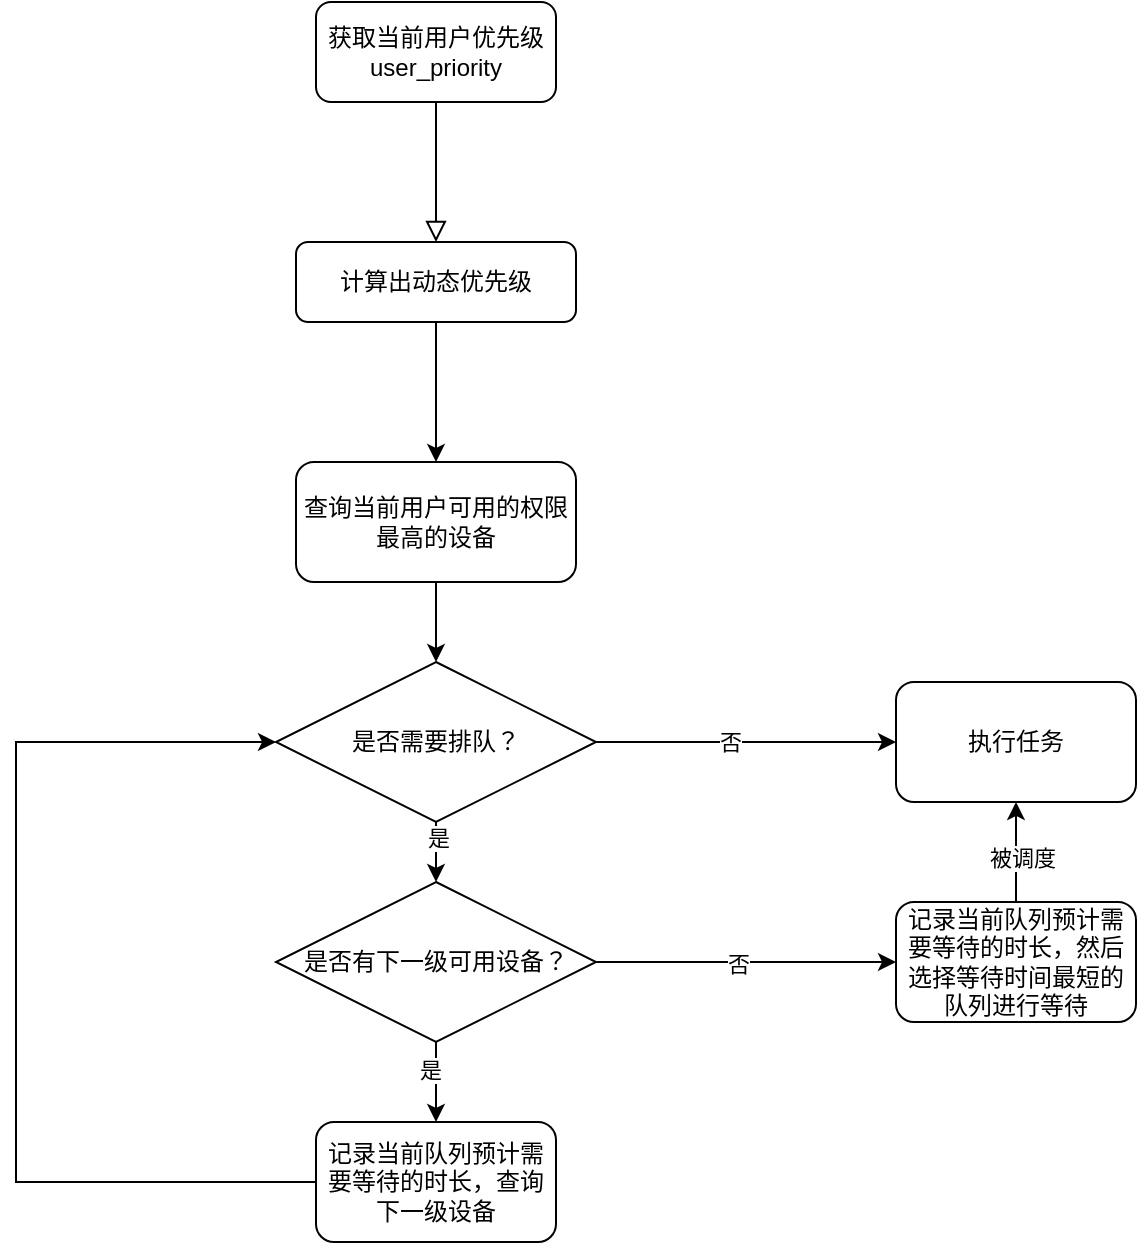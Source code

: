 <mxfile version="14.8.3" type="github">
  <diagram id="C5RBs43oDa-KdzZeNtuy" name="Page-1">
    <mxGraphModel dx="1298" dy="710" grid="1" gridSize="10" guides="1" tooltips="1" connect="1" arrows="1" fold="1" page="1" pageScale="1" pageWidth="827" pageHeight="1169" math="0" shadow="0">
      <root>
        <mxCell id="WIyWlLk6GJQsqaUBKTNV-0" />
        <mxCell id="WIyWlLk6GJQsqaUBKTNV-1" parent="WIyWlLk6GJQsqaUBKTNV-0" />
        <mxCell id="WIyWlLk6GJQsqaUBKTNV-2" value="" style="rounded=0;html=1;jettySize=auto;orthogonalLoop=1;fontSize=11;endArrow=block;endFill=0;endSize=8;strokeWidth=1;shadow=0;labelBackgroundColor=none;edgeStyle=orthogonalEdgeStyle;entryX=0.5;entryY=0;entryDx=0;entryDy=0;" parent="WIyWlLk6GJQsqaUBKTNV-1" source="WIyWlLk6GJQsqaUBKTNV-3" target="cVRdGZ0bKBzFC-XaW8SG-1" edge="1">
          <mxGeometry relative="1" as="geometry">
            <mxPoint x="220" y="190" as="targetPoint" />
          </mxGeometry>
        </mxCell>
        <mxCell id="WIyWlLk6GJQsqaUBKTNV-3" value="获取当前用户优先级user_priority" style="rounded=1;whiteSpace=wrap;html=1;fontSize=12;glass=0;strokeWidth=1;shadow=0;" parent="WIyWlLk6GJQsqaUBKTNV-1" vertex="1">
          <mxGeometry x="160" y="90" width="120" height="50" as="geometry" />
        </mxCell>
        <mxCell id="cVRdGZ0bKBzFC-XaW8SG-2" style="edgeStyle=orthogonalEdgeStyle;rounded=0;orthogonalLoop=1;jettySize=auto;html=1;exitX=0.5;exitY=1;exitDx=0;exitDy=0;" edge="1" parent="WIyWlLk6GJQsqaUBKTNV-1" source="cVRdGZ0bKBzFC-XaW8SG-1">
          <mxGeometry relative="1" as="geometry">
            <mxPoint x="220" y="320" as="targetPoint" />
          </mxGeometry>
        </mxCell>
        <mxCell id="cVRdGZ0bKBzFC-XaW8SG-1" value="计算出动态优先级" style="rounded=1;whiteSpace=wrap;html=1;" vertex="1" parent="WIyWlLk6GJQsqaUBKTNV-1">
          <mxGeometry x="150" y="210" width="140" height="40" as="geometry" />
        </mxCell>
        <mxCell id="cVRdGZ0bKBzFC-XaW8SG-7" style="edgeStyle=orthogonalEdgeStyle;rounded=0;orthogonalLoop=1;jettySize=auto;html=1;exitX=0.5;exitY=1;exitDx=0;exitDy=0;" edge="1" parent="WIyWlLk6GJQsqaUBKTNV-1" source="cVRdGZ0bKBzFC-XaW8SG-3" target="cVRdGZ0bKBzFC-XaW8SG-5">
          <mxGeometry relative="1" as="geometry" />
        </mxCell>
        <mxCell id="cVRdGZ0bKBzFC-XaW8SG-3" value="查询当前用户可用的权限最高的设备" style="rounded=1;whiteSpace=wrap;html=1;" vertex="1" parent="WIyWlLk6GJQsqaUBKTNV-1">
          <mxGeometry x="150" y="320" width="140" height="60" as="geometry" />
        </mxCell>
        <mxCell id="cVRdGZ0bKBzFC-XaW8SG-8" style="edgeStyle=orthogonalEdgeStyle;rounded=0;orthogonalLoop=1;jettySize=auto;html=1;exitX=0.5;exitY=1;exitDx=0;exitDy=0;" edge="1" parent="WIyWlLk6GJQsqaUBKTNV-1" source="cVRdGZ0bKBzFC-XaW8SG-5" target="cVRdGZ0bKBzFC-XaW8SG-6">
          <mxGeometry relative="1" as="geometry" />
        </mxCell>
        <mxCell id="cVRdGZ0bKBzFC-XaW8SG-12" value="是" style="edgeLabel;html=1;align=center;verticalAlign=middle;resizable=0;points=[];" vertex="1" connectable="0" parent="cVRdGZ0bKBzFC-XaW8SG-8">
          <mxGeometry x="-0.68" y="1" relative="1" as="geometry">
            <mxPoint as="offset" />
          </mxGeometry>
        </mxCell>
        <mxCell id="cVRdGZ0bKBzFC-XaW8SG-21" style="edgeStyle=orthogonalEdgeStyle;rounded=0;orthogonalLoop=1;jettySize=auto;html=1;exitX=1;exitY=0.5;exitDx=0;exitDy=0;entryX=0;entryY=0.5;entryDx=0;entryDy=0;" edge="1" parent="WIyWlLk6GJQsqaUBKTNV-1" source="cVRdGZ0bKBzFC-XaW8SG-5" target="cVRdGZ0bKBzFC-XaW8SG-20">
          <mxGeometry relative="1" as="geometry" />
        </mxCell>
        <mxCell id="cVRdGZ0bKBzFC-XaW8SG-25" value="否" style="edgeLabel;html=1;align=center;verticalAlign=middle;resizable=0;points=[];" vertex="1" connectable="0" parent="cVRdGZ0bKBzFC-XaW8SG-21">
          <mxGeometry x="-0.107" relative="1" as="geometry">
            <mxPoint as="offset" />
          </mxGeometry>
        </mxCell>
        <mxCell id="cVRdGZ0bKBzFC-XaW8SG-5" value="是否需要排队？" style="rhombus;whiteSpace=wrap;html=1;" vertex="1" parent="WIyWlLk6GJQsqaUBKTNV-1">
          <mxGeometry x="140" y="420" width="160" height="80" as="geometry" />
        </mxCell>
        <mxCell id="cVRdGZ0bKBzFC-XaW8SG-10" style="edgeStyle=orthogonalEdgeStyle;rounded=0;orthogonalLoop=1;jettySize=auto;html=1;exitX=0.5;exitY=1;exitDx=0;exitDy=0;entryX=0.5;entryY=0;entryDx=0;entryDy=0;" edge="1" parent="WIyWlLk6GJQsqaUBKTNV-1" source="cVRdGZ0bKBzFC-XaW8SG-6" target="cVRdGZ0bKBzFC-XaW8SG-9">
          <mxGeometry relative="1" as="geometry" />
        </mxCell>
        <mxCell id="cVRdGZ0bKBzFC-XaW8SG-13" value="是" style="edgeLabel;html=1;align=center;verticalAlign=middle;resizable=0;points=[];" vertex="1" connectable="0" parent="cVRdGZ0bKBzFC-XaW8SG-10">
          <mxGeometry x="-0.3" y="-3" relative="1" as="geometry">
            <mxPoint as="offset" />
          </mxGeometry>
        </mxCell>
        <mxCell id="cVRdGZ0bKBzFC-XaW8SG-17" style="edgeStyle=orthogonalEdgeStyle;rounded=0;orthogonalLoop=1;jettySize=auto;html=1;" edge="1" parent="WIyWlLk6GJQsqaUBKTNV-1" source="cVRdGZ0bKBzFC-XaW8SG-6" target="cVRdGZ0bKBzFC-XaW8SG-16">
          <mxGeometry relative="1" as="geometry" />
        </mxCell>
        <mxCell id="cVRdGZ0bKBzFC-XaW8SG-26" value="否" style="edgeLabel;html=1;align=center;verticalAlign=middle;resizable=0;points=[];" vertex="1" connectable="0" parent="cVRdGZ0bKBzFC-XaW8SG-17">
          <mxGeometry x="-0.053" y="-1" relative="1" as="geometry">
            <mxPoint as="offset" />
          </mxGeometry>
        </mxCell>
        <mxCell id="cVRdGZ0bKBzFC-XaW8SG-6" value="是否有下一级可用设备？" style="rhombus;whiteSpace=wrap;html=1;" vertex="1" parent="WIyWlLk6GJQsqaUBKTNV-1">
          <mxGeometry x="140" y="530" width="160" height="80" as="geometry" />
        </mxCell>
        <mxCell id="cVRdGZ0bKBzFC-XaW8SG-11" style="edgeStyle=orthogonalEdgeStyle;rounded=0;orthogonalLoop=1;jettySize=auto;html=1;entryX=0;entryY=0.5;entryDx=0;entryDy=0;" edge="1" parent="WIyWlLk6GJQsqaUBKTNV-1" source="cVRdGZ0bKBzFC-XaW8SG-9" target="cVRdGZ0bKBzFC-XaW8SG-5">
          <mxGeometry relative="1" as="geometry">
            <Array as="points">
              <mxPoint x="10" y="680" />
              <mxPoint x="10" y="460" />
            </Array>
          </mxGeometry>
        </mxCell>
        <mxCell id="cVRdGZ0bKBzFC-XaW8SG-9" value="记录当前队列预计需要等待的时长，查询下一级设备" style="rounded=1;whiteSpace=wrap;html=1;" vertex="1" parent="WIyWlLk6GJQsqaUBKTNV-1">
          <mxGeometry x="160" y="650" width="120" height="60" as="geometry" />
        </mxCell>
        <mxCell id="cVRdGZ0bKBzFC-XaW8SG-22" style="edgeStyle=orthogonalEdgeStyle;rounded=0;orthogonalLoop=1;jettySize=auto;html=1;entryX=0.5;entryY=1;entryDx=0;entryDy=0;" edge="1" parent="WIyWlLk6GJQsqaUBKTNV-1" source="cVRdGZ0bKBzFC-XaW8SG-16" target="cVRdGZ0bKBzFC-XaW8SG-20">
          <mxGeometry relative="1" as="geometry" />
        </mxCell>
        <mxCell id="cVRdGZ0bKBzFC-XaW8SG-23" value="被调度" style="edgeLabel;html=1;align=center;verticalAlign=middle;resizable=0;points=[];" vertex="1" connectable="0" parent="cVRdGZ0bKBzFC-XaW8SG-22">
          <mxGeometry x="-0.12" y="-3" relative="1" as="geometry">
            <mxPoint as="offset" />
          </mxGeometry>
        </mxCell>
        <mxCell id="cVRdGZ0bKBzFC-XaW8SG-16" value="记录当前队列预计需要等待的时长，然后选择等待时间最短的队列进行等待" style="rounded=1;whiteSpace=wrap;html=1;" vertex="1" parent="WIyWlLk6GJQsqaUBKTNV-1">
          <mxGeometry x="450" y="540" width="120" height="60" as="geometry" />
        </mxCell>
        <mxCell id="cVRdGZ0bKBzFC-XaW8SG-20" value="执行任务" style="rounded=1;whiteSpace=wrap;html=1;" vertex="1" parent="WIyWlLk6GJQsqaUBKTNV-1">
          <mxGeometry x="450" y="430" width="120" height="60" as="geometry" />
        </mxCell>
      </root>
    </mxGraphModel>
  </diagram>
</mxfile>
